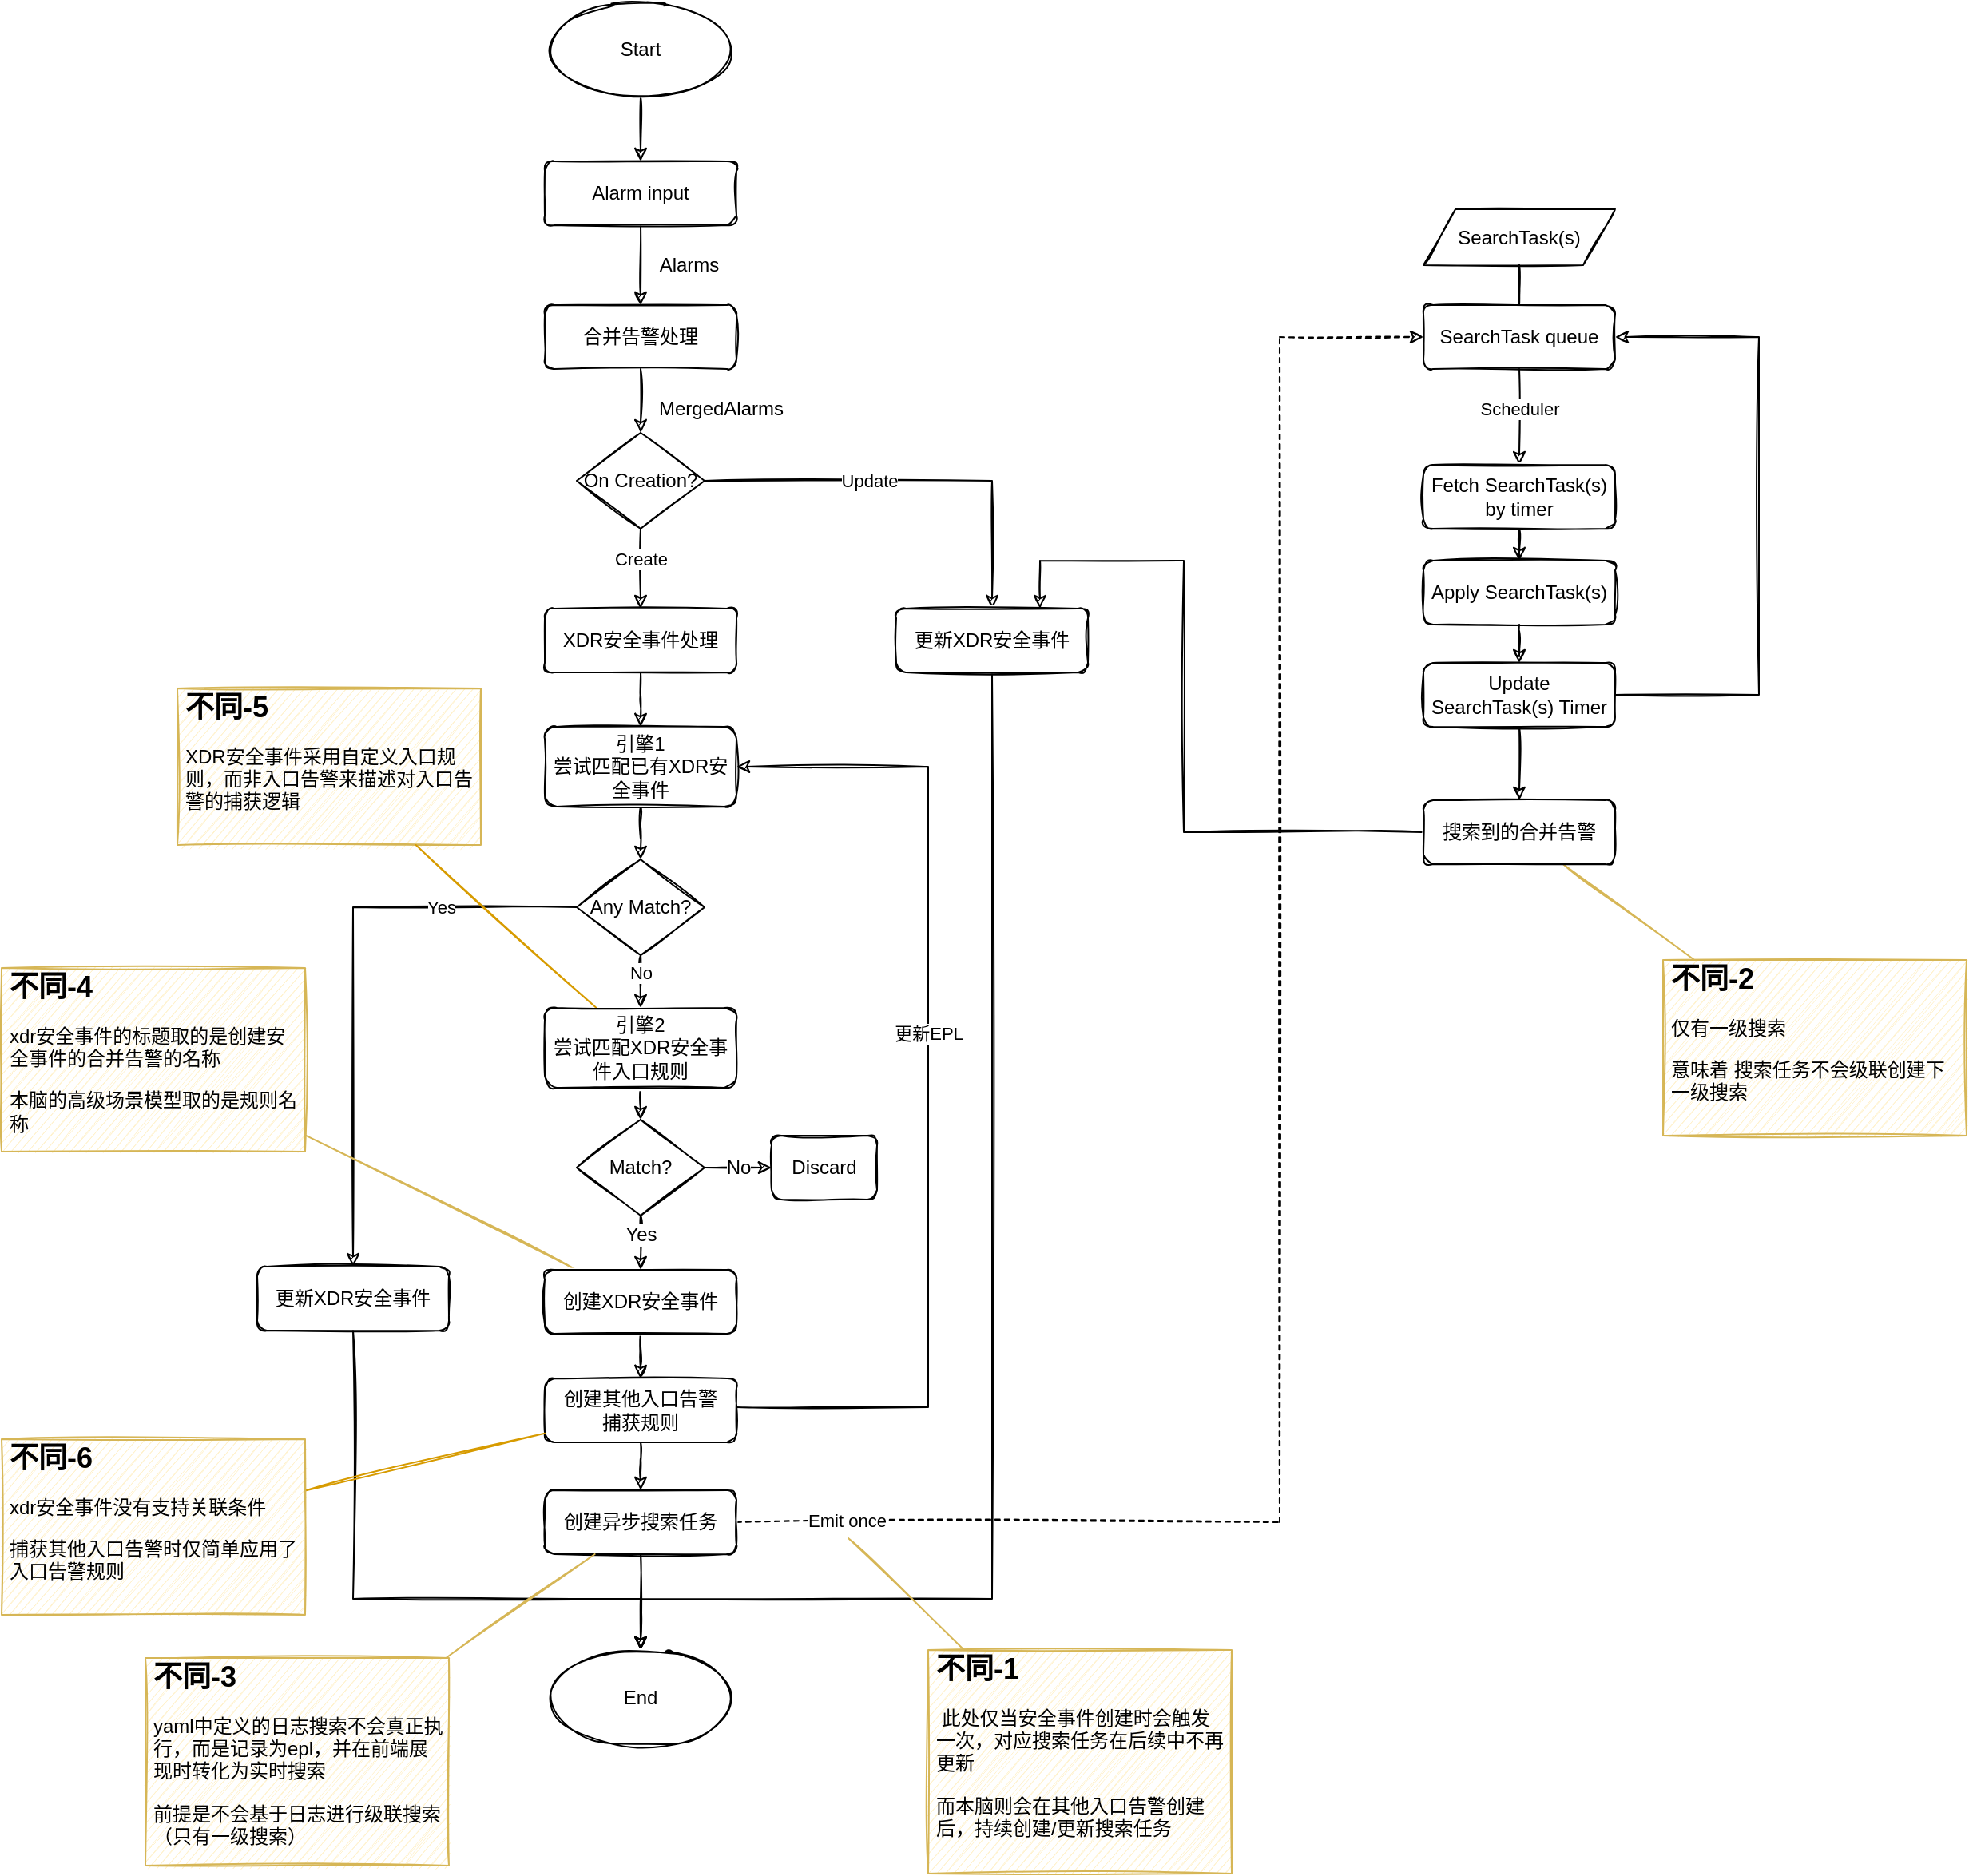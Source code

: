 <mxfile version="20.0.4" type="github">
  <diagram id="C5RBs43oDa-KdzZeNtuy" name="Page-1">
    <mxGraphModel dx="1818" dy="1694" grid="1" gridSize="10" guides="1" tooltips="1" connect="1" arrows="1" fold="1" page="1" pageScale="1" pageWidth="827" pageHeight="1169" math="0" shadow="0">
      <root>
        <mxCell id="WIyWlLk6GJQsqaUBKTNV-0" />
        <mxCell id="WIyWlLk6GJQsqaUBKTNV-1" parent="WIyWlLk6GJQsqaUBKTNV-0" />
        <mxCell id="JY7lylcE65taJHY3PQle-6" value="" style="edgeStyle=orthogonalEdgeStyle;rounded=0;orthogonalLoop=1;jettySize=auto;html=1;sketch=1;" edge="1" parent="WIyWlLk6GJQsqaUBKTNV-1" source="JY7lylcE65taJHY3PQle-4" target="JY7lylcE65taJHY3PQle-5">
          <mxGeometry relative="1" as="geometry" />
        </mxCell>
        <mxCell id="JY7lylcE65taJHY3PQle-4" value="Alarm input" style="rounded=1;whiteSpace=wrap;html=1;fontSize=12;glass=0;strokeWidth=1;shadow=0;sketch=1;" vertex="1" parent="WIyWlLk6GJQsqaUBKTNV-1">
          <mxGeometry x="310" y="80" width="120" height="40" as="geometry" />
        </mxCell>
        <mxCell id="JY7lylcE65taJHY3PQle-10" value="" style="edgeStyle=orthogonalEdgeStyle;rounded=0;orthogonalLoop=1;jettySize=auto;html=1;sketch=1;" edge="1" parent="WIyWlLk6GJQsqaUBKTNV-1" source="JY7lylcE65taJHY3PQle-5" target="JY7lylcE65taJHY3PQle-9">
          <mxGeometry relative="1" as="geometry" />
        </mxCell>
        <mxCell id="JY7lylcE65taJHY3PQle-5" value="合并告警处理" style="rounded=1;whiteSpace=wrap;html=1;fontSize=12;glass=0;strokeWidth=1;shadow=0;sketch=1;" vertex="1" parent="WIyWlLk6GJQsqaUBKTNV-1">
          <mxGeometry x="310" y="170" width="120" height="40" as="geometry" />
        </mxCell>
        <mxCell id="JY7lylcE65taJHY3PQle-7" value="Alarms" style="text;html=1;align=center;verticalAlign=middle;resizable=0;points=[];autosize=1;strokeColor=none;fillColor=none;sketch=1;" vertex="1" parent="WIyWlLk6GJQsqaUBKTNV-1">
          <mxGeometry x="370" y="130" width="60" height="30" as="geometry" />
        </mxCell>
        <mxCell id="JY7lylcE65taJHY3PQle-21" value="" style="edgeStyle=orthogonalEdgeStyle;rounded=0;orthogonalLoop=1;jettySize=auto;html=1;sketch=1;" edge="1" parent="WIyWlLk6GJQsqaUBKTNV-1" source="JY7lylcE65taJHY3PQle-8" target="JY7lylcE65taJHY3PQle-20">
          <mxGeometry relative="1" as="geometry" />
        </mxCell>
        <mxCell id="JY7lylcE65taJHY3PQle-8" value="XDR安全事件处理" style="rounded=1;whiteSpace=wrap;html=1;fontSize=12;glass=0;strokeWidth=1;shadow=0;sketch=1;" vertex="1" parent="WIyWlLk6GJQsqaUBKTNV-1">
          <mxGeometry x="310" y="360" width="120" height="40" as="geometry" />
        </mxCell>
        <mxCell id="JY7lylcE65taJHY3PQle-11" value="" style="edgeStyle=orthogonalEdgeStyle;rounded=0;orthogonalLoop=1;jettySize=auto;html=1;sketch=1;" edge="1" parent="WIyWlLk6GJQsqaUBKTNV-1" source="JY7lylcE65taJHY3PQle-9" target="JY7lylcE65taJHY3PQle-8">
          <mxGeometry relative="1" as="geometry" />
        </mxCell>
        <mxCell id="JY7lylcE65taJHY3PQle-19" value="Create" style="edgeLabel;html=1;align=center;verticalAlign=middle;resizable=0;points=[];sketch=1;" vertex="1" connectable="0" parent="JY7lylcE65taJHY3PQle-11">
          <mxGeometry x="-0.242" relative="1" as="geometry">
            <mxPoint as="offset" />
          </mxGeometry>
        </mxCell>
        <mxCell id="JY7lylcE65taJHY3PQle-14" style="edgeStyle=orthogonalEdgeStyle;rounded=0;orthogonalLoop=1;jettySize=auto;html=1;sketch=1;" edge="1" parent="WIyWlLk6GJQsqaUBKTNV-1" source="JY7lylcE65taJHY3PQle-9" target="JY7lylcE65taJHY3PQle-13">
          <mxGeometry relative="1" as="geometry" />
        </mxCell>
        <mxCell id="JY7lylcE65taJHY3PQle-17" value="Update" style="edgeLabel;html=1;align=center;verticalAlign=middle;resizable=0;points=[];sketch=1;" vertex="1" connectable="0" parent="JY7lylcE65taJHY3PQle-14">
          <mxGeometry x="0.116" y="-2" relative="1" as="geometry">
            <mxPoint x="-42" y="-2" as="offset" />
          </mxGeometry>
        </mxCell>
        <mxCell id="JY7lylcE65taJHY3PQle-9" value="On Creation?" style="rhombus;whiteSpace=wrap;html=1;sketch=1;" vertex="1" parent="WIyWlLk6GJQsqaUBKTNV-1">
          <mxGeometry x="330" y="250" width="80" height="60" as="geometry" />
        </mxCell>
        <mxCell id="JY7lylcE65taJHY3PQle-12" value="MergedAlarms" style="text;html=1;align=center;verticalAlign=middle;resizable=0;points=[];autosize=1;strokeColor=none;fillColor=none;sketch=1;" vertex="1" parent="WIyWlLk6GJQsqaUBKTNV-1">
          <mxGeometry x="370" y="220" width="100" height="30" as="geometry" />
        </mxCell>
        <mxCell id="JY7lylcE65taJHY3PQle-40" style="edgeStyle=orthogonalEdgeStyle;rounded=0;orthogonalLoop=1;jettySize=auto;html=1;sketch=1;" edge="1" parent="WIyWlLk6GJQsqaUBKTNV-1" source="JY7lylcE65taJHY3PQle-13" target="JY7lylcE65taJHY3PQle-35">
          <mxGeometry relative="1" as="geometry">
            <Array as="points">
              <mxPoint x="590" y="980" />
              <mxPoint x="370" y="980" />
            </Array>
          </mxGeometry>
        </mxCell>
        <mxCell id="JY7lylcE65taJHY3PQle-13" value="更新XDR安全事件" style="rounded=1;whiteSpace=wrap;html=1;fontSize=12;glass=0;strokeWidth=1;shadow=0;sketch=1;" vertex="1" parent="WIyWlLk6GJQsqaUBKTNV-1">
          <mxGeometry x="530" y="360" width="120" height="40" as="geometry" />
        </mxCell>
        <mxCell id="JY7lylcE65taJHY3PQle-23" value="" style="edgeStyle=orthogonalEdgeStyle;rounded=0;orthogonalLoop=1;jettySize=auto;html=1;sketch=1;" edge="1" parent="WIyWlLk6GJQsqaUBKTNV-1" source="JY7lylcE65taJHY3PQle-20" target="JY7lylcE65taJHY3PQle-22">
          <mxGeometry relative="1" as="geometry" />
        </mxCell>
        <mxCell id="JY7lylcE65taJHY3PQle-20" value="引擎1&lt;br&gt;尝试匹配已有XDR安全事件" style="rounded=1;whiteSpace=wrap;html=1;fontSize=12;glass=0;strokeWidth=1;shadow=0;sketch=1;" vertex="1" parent="WIyWlLk6GJQsqaUBKTNV-1">
          <mxGeometry x="310" y="434" width="120" height="50" as="geometry" />
        </mxCell>
        <mxCell id="JY7lylcE65taJHY3PQle-26" value="" style="edgeStyle=orthogonalEdgeStyle;rounded=0;orthogonalLoop=1;jettySize=auto;html=1;sketch=1;" edge="1" parent="WIyWlLk6GJQsqaUBKTNV-1" source="JY7lylcE65taJHY3PQle-22" target="JY7lylcE65taJHY3PQle-81">
          <mxGeometry relative="1" as="geometry">
            <Array as="points" />
          </mxGeometry>
        </mxCell>
        <mxCell id="JY7lylcE65taJHY3PQle-29" value="No" style="edgeLabel;html=1;align=center;verticalAlign=middle;resizable=0;points=[];sketch=1;" vertex="1" connectable="0" parent="JY7lylcE65taJHY3PQle-26">
          <mxGeometry x="-0.379" relative="1" as="geometry">
            <mxPoint y="-4" as="offset" />
          </mxGeometry>
        </mxCell>
        <mxCell id="JY7lylcE65taJHY3PQle-28" style="edgeStyle=orthogonalEdgeStyle;rounded=0;orthogonalLoop=1;jettySize=auto;html=1;sketch=1;" edge="1" parent="WIyWlLk6GJQsqaUBKTNV-1" source="JY7lylcE65taJHY3PQle-22" target="JY7lylcE65taJHY3PQle-27">
          <mxGeometry relative="1" as="geometry" />
        </mxCell>
        <mxCell id="JY7lylcE65taJHY3PQle-30" value="Yes" style="edgeLabel;html=1;align=center;verticalAlign=middle;resizable=0;points=[];sketch=1;" vertex="1" connectable="0" parent="JY7lylcE65taJHY3PQle-28">
          <mxGeometry x="-0.551" y="-2" relative="1" as="geometry">
            <mxPoint x="-3" y="2" as="offset" />
          </mxGeometry>
        </mxCell>
        <mxCell id="JY7lylcE65taJHY3PQle-22" value="Any Match?" style="rhombus;whiteSpace=wrap;html=1;sketch=1;" vertex="1" parent="WIyWlLk6GJQsqaUBKTNV-1">
          <mxGeometry x="330" y="517" width="80" height="60" as="geometry" />
        </mxCell>
        <mxCell id="JY7lylcE65taJHY3PQle-36" value="" style="edgeStyle=orthogonalEdgeStyle;rounded=0;orthogonalLoop=1;jettySize=auto;html=1;sketch=1;" edge="1" parent="WIyWlLk6GJQsqaUBKTNV-1" source="JY7lylcE65taJHY3PQle-25" target="JY7lylcE65taJHY3PQle-39">
          <mxGeometry relative="1" as="geometry" />
        </mxCell>
        <mxCell id="JY7lylcE65taJHY3PQle-72" style="rounded=0;sketch=1;orthogonalLoop=1;jettySize=auto;html=1;fontSize=12;endArrow=none;endFill=0;fillColor=#fff2cc;strokeColor=#d6b656;" edge="1" parent="WIyWlLk6GJQsqaUBKTNV-1" source="JY7lylcE65taJHY3PQle-25" target="JY7lylcE65taJHY3PQle-71">
          <mxGeometry relative="1" as="geometry" />
        </mxCell>
        <mxCell id="JY7lylcE65taJHY3PQle-25" value="创建XDR安全事件" style="rounded=1;whiteSpace=wrap;html=1;fontSize=12;glass=0;strokeWidth=1;shadow=0;sketch=1;" vertex="1" parent="WIyWlLk6GJQsqaUBKTNV-1">
          <mxGeometry x="310" y="774" width="120" height="40" as="geometry" />
        </mxCell>
        <mxCell id="JY7lylcE65taJHY3PQle-37" style="edgeStyle=orthogonalEdgeStyle;rounded=0;orthogonalLoop=1;jettySize=auto;html=1;entryX=0.5;entryY=0;entryDx=0;entryDy=0;sketch=1;" edge="1" parent="WIyWlLk6GJQsqaUBKTNV-1" source="JY7lylcE65taJHY3PQle-27" target="JY7lylcE65taJHY3PQle-35">
          <mxGeometry relative="1" as="geometry">
            <Array as="points">
              <mxPoint x="190" y="980" />
              <mxPoint x="370" y="980" />
            </Array>
          </mxGeometry>
        </mxCell>
        <mxCell id="JY7lylcE65taJHY3PQle-27" value="更新XDR安全事件" style="rounded=1;whiteSpace=wrap;html=1;fontSize=12;glass=0;strokeWidth=1;shadow=0;sketch=1;" vertex="1" parent="WIyWlLk6GJQsqaUBKTNV-1">
          <mxGeometry x="130" y="772" width="120" height="40" as="geometry" />
        </mxCell>
        <mxCell id="JY7lylcE65taJHY3PQle-38" value="" style="edgeStyle=orthogonalEdgeStyle;rounded=0;orthogonalLoop=1;jettySize=auto;html=1;sketch=1;" edge="1" parent="WIyWlLk6GJQsqaUBKTNV-1" source="JY7lylcE65taJHY3PQle-31" target="JY7lylcE65taJHY3PQle-35">
          <mxGeometry relative="1" as="geometry" />
        </mxCell>
        <mxCell id="JY7lylcE65taJHY3PQle-57" style="edgeStyle=orthogonalEdgeStyle;rounded=0;orthogonalLoop=1;jettySize=auto;html=1;dashed=1;entryX=0;entryY=0.5;entryDx=0;entryDy=0;sketch=1;" edge="1" parent="WIyWlLk6GJQsqaUBKTNV-1" source="JY7lylcE65taJHY3PQle-31" target="JY7lylcE65taJHY3PQle-44">
          <mxGeometry relative="1" as="geometry">
            <mxPoint x="820" y="269" as="targetPoint" />
            <Array as="points">
              <mxPoint x="770" y="932" />
              <mxPoint x="770" y="190" />
            </Array>
          </mxGeometry>
        </mxCell>
        <mxCell id="JY7lylcE65taJHY3PQle-66" value="Emit once" style="edgeLabel;html=1;align=center;verticalAlign=middle;resizable=0;points=[];" vertex="1" connectable="0" parent="JY7lylcE65taJHY3PQle-57">
          <mxGeometry x="-0.883" y="1" relative="1" as="geometry">
            <mxPoint as="offset" />
          </mxGeometry>
        </mxCell>
        <mxCell id="JY7lylcE65taJHY3PQle-31" value="创建异步搜索任务" style="rounded=1;whiteSpace=wrap;html=1;fontSize=12;glass=0;strokeWidth=1;shadow=0;sketch=1;" vertex="1" parent="WIyWlLk6GJQsqaUBKTNV-1">
          <mxGeometry x="310" y="912" width="120" height="40" as="geometry" />
        </mxCell>
        <mxCell id="JY7lylcE65taJHY3PQle-34" value="" style="edgeStyle=orthogonalEdgeStyle;rounded=0;orthogonalLoop=1;jettySize=auto;html=1;sketch=1;" edge="1" parent="WIyWlLk6GJQsqaUBKTNV-1" source="JY7lylcE65taJHY3PQle-32" target="JY7lylcE65taJHY3PQle-4">
          <mxGeometry relative="1" as="geometry" />
        </mxCell>
        <mxCell id="JY7lylcE65taJHY3PQle-32" value="Start" style="ellipse;whiteSpace=wrap;html=1;sketch=1;" vertex="1" parent="WIyWlLk6GJQsqaUBKTNV-1">
          <mxGeometry x="310" y="-20" width="120" height="60" as="geometry" />
        </mxCell>
        <mxCell id="JY7lylcE65taJHY3PQle-35" value="End" style="ellipse;whiteSpace=wrap;html=1;sketch=1;" vertex="1" parent="WIyWlLk6GJQsqaUBKTNV-1">
          <mxGeometry x="310" y="1012" width="120" height="60" as="geometry" />
        </mxCell>
        <mxCell id="JY7lylcE65taJHY3PQle-41" value="" style="edgeStyle=orthogonalEdgeStyle;rounded=0;orthogonalLoop=1;jettySize=auto;html=1;sketch=1;" edge="1" parent="WIyWlLk6GJQsqaUBKTNV-1" source="JY7lylcE65taJHY3PQle-39" target="JY7lylcE65taJHY3PQle-31">
          <mxGeometry relative="1" as="geometry" />
        </mxCell>
        <mxCell id="JY7lylcE65taJHY3PQle-42" style="edgeStyle=orthogonalEdgeStyle;rounded=0;orthogonalLoop=1;jettySize=auto;html=1;sketch=1;" edge="1" parent="WIyWlLk6GJQsqaUBKTNV-1" source="JY7lylcE65taJHY3PQle-39" target="JY7lylcE65taJHY3PQle-20">
          <mxGeometry relative="1" as="geometry">
            <Array as="points">
              <mxPoint x="550" y="860" />
              <mxPoint x="550" y="459" />
            </Array>
          </mxGeometry>
        </mxCell>
        <mxCell id="JY7lylcE65taJHY3PQle-43" value="更新EPL" style="edgeLabel;html=1;align=center;verticalAlign=middle;resizable=0;points=[];sketch=1;" vertex="1" connectable="0" parent="JY7lylcE65taJHY3PQle-42">
          <mxGeometry x="0.288" y="3" relative="1" as="geometry">
            <mxPoint x="3" y="59" as="offset" />
          </mxGeometry>
        </mxCell>
        <mxCell id="JY7lylcE65taJHY3PQle-39" value="创建其他入口告警&lt;br&gt;捕获规则" style="rounded=1;whiteSpace=wrap;html=1;fontSize=12;glass=0;strokeWidth=1;shadow=0;sketch=1;" vertex="1" parent="WIyWlLk6GJQsqaUBKTNV-1">
          <mxGeometry x="310" y="842" width="120" height="40" as="geometry" />
        </mxCell>
        <mxCell id="JY7lylcE65taJHY3PQle-49" value="" style="edgeStyle=orthogonalEdgeStyle;rounded=0;orthogonalLoop=1;jettySize=auto;html=1;sketch=1;" edge="1" parent="WIyWlLk6GJQsqaUBKTNV-1" source="JY7lylcE65taJHY3PQle-44" target="JY7lylcE65taJHY3PQle-60">
          <mxGeometry relative="1" as="geometry">
            <mxPoint x="920" y="260" as="targetPoint" />
          </mxGeometry>
        </mxCell>
        <mxCell id="JY7lylcE65taJHY3PQle-65" value="Scheduler" style="edgeLabel;html=1;align=center;verticalAlign=middle;resizable=0;points=[];" vertex="1" connectable="0" parent="JY7lylcE65taJHY3PQle-49">
          <mxGeometry x="-0.765" y="1" relative="1" as="geometry">
            <mxPoint x="-1" y="18" as="offset" />
          </mxGeometry>
        </mxCell>
        <mxCell id="JY7lylcE65taJHY3PQle-64" value="" style="edgeStyle=orthogonalEdgeStyle;rounded=0;sketch=1;orthogonalLoop=1;jettySize=auto;html=1;endArrow=none;endFill=0;" edge="1" parent="WIyWlLk6GJQsqaUBKTNV-1" source="JY7lylcE65taJHY3PQle-44" target="JY7lylcE65taJHY3PQle-58">
          <mxGeometry relative="1" as="geometry" />
        </mxCell>
        <mxCell id="JY7lylcE65taJHY3PQle-44" value="SearchTask queue" style="rounded=1;whiteSpace=wrap;html=1;fontSize=12;glass=0;strokeWidth=1;shadow=0;sketch=1;" vertex="1" parent="WIyWlLk6GJQsqaUBKTNV-1">
          <mxGeometry x="860" y="170" width="120" height="40" as="geometry" />
        </mxCell>
        <mxCell id="JY7lylcE65taJHY3PQle-51" value="" style="edgeStyle=orthogonalEdgeStyle;rounded=0;orthogonalLoop=1;jettySize=auto;html=1;sketch=1;" edge="1" parent="WIyWlLk6GJQsqaUBKTNV-1" source="JY7lylcE65taJHY3PQle-60" target="JY7lylcE65taJHY3PQle-50">
          <mxGeometry relative="1" as="geometry">
            <mxPoint x="920" y="335" as="sourcePoint" />
          </mxGeometry>
        </mxCell>
        <mxCell id="JY7lylcE65taJHY3PQle-54" value="" style="edgeStyle=orthogonalEdgeStyle;rounded=0;orthogonalLoop=1;jettySize=auto;html=1;sketch=1;" edge="1" parent="WIyWlLk6GJQsqaUBKTNV-1" source="JY7lylcE65taJHY3PQle-50" target="JY7lylcE65taJHY3PQle-53">
          <mxGeometry relative="1" as="geometry" />
        </mxCell>
        <mxCell id="JY7lylcE65taJHY3PQle-50" value="Apply SearchTask(s)" style="rounded=1;whiteSpace=wrap;html=1;fontSize=12;glass=0;strokeWidth=1;shadow=0;sketch=1;" vertex="1" parent="WIyWlLk6GJQsqaUBKTNV-1">
          <mxGeometry x="860" y="330" width="120" height="40" as="geometry" />
        </mxCell>
        <mxCell id="JY7lylcE65taJHY3PQle-56" style="edgeStyle=orthogonalEdgeStyle;rounded=0;orthogonalLoop=1;jettySize=auto;html=1;entryX=1;entryY=0.5;entryDx=0;entryDy=0;exitX=1;exitY=0.5;exitDx=0;exitDy=0;sketch=1;" edge="1" parent="WIyWlLk6GJQsqaUBKTNV-1" source="JY7lylcE65taJHY3PQle-53" target="JY7lylcE65taJHY3PQle-44">
          <mxGeometry relative="1" as="geometry">
            <Array as="points">
              <mxPoint x="1070" y="414" />
              <mxPoint x="1070" y="190" />
            </Array>
          </mxGeometry>
        </mxCell>
        <mxCell id="JY7lylcE65taJHY3PQle-62" value="" style="edgeStyle=orthogonalEdgeStyle;rounded=0;orthogonalLoop=1;jettySize=auto;html=1;sketch=1;" edge="1" parent="WIyWlLk6GJQsqaUBKTNV-1" source="JY7lylcE65taJHY3PQle-53" target="JY7lylcE65taJHY3PQle-61">
          <mxGeometry relative="1" as="geometry" />
        </mxCell>
        <mxCell id="JY7lylcE65taJHY3PQle-53" value="Update &lt;br&gt;SearchTask(s) Timer" style="rounded=1;whiteSpace=wrap;html=1;fontSize=12;glass=0;strokeWidth=1;shadow=0;sketch=1;" vertex="1" parent="WIyWlLk6GJQsqaUBKTNV-1">
          <mxGeometry x="860" y="394" width="120" height="40" as="geometry" />
        </mxCell>
        <mxCell id="JY7lylcE65taJHY3PQle-76" value="" style="edgeStyle=none;rounded=0;sketch=1;orthogonalLoop=1;jettySize=auto;html=1;fontSize=12;endArrow=none;endFill=0;" edge="1" parent="WIyWlLk6GJQsqaUBKTNV-1" source="JY7lylcE65taJHY3PQle-58" target="JY7lylcE65taJHY3PQle-44">
          <mxGeometry relative="1" as="geometry" />
        </mxCell>
        <mxCell id="JY7lylcE65taJHY3PQle-58" value="SearchTask(s)" style="shape=parallelogram;perimeter=parallelogramPerimeter;whiteSpace=wrap;html=1;fixedSize=1;sketch=1;" vertex="1" parent="WIyWlLk6GJQsqaUBKTNV-1">
          <mxGeometry x="860" y="110" width="120" height="35" as="geometry" />
        </mxCell>
        <mxCell id="JY7lylcE65taJHY3PQle-60" value="Fetch SearchTask(s) by timer" style="rounded=1;whiteSpace=wrap;html=1;fontSize=12;glass=0;strokeWidth=1;shadow=0;sketch=1;" vertex="1" parent="WIyWlLk6GJQsqaUBKTNV-1">
          <mxGeometry x="860" y="270" width="120" height="40" as="geometry" />
        </mxCell>
        <mxCell id="JY7lylcE65taJHY3PQle-63" style="edgeStyle=orthogonalEdgeStyle;rounded=0;orthogonalLoop=1;jettySize=auto;html=1;entryX=0.75;entryY=0;entryDx=0;entryDy=0;exitX=0;exitY=0.5;exitDx=0;exitDy=0;sketch=1;" edge="1" parent="WIyWlLk6GJQsqaUBKTNV-1" source="JY7lylcE65taJHY3PQle-61" target="JY7lylcE65taJHY3PQle-13">
          <mxGeometry relative="1" as="geometry">
            <mxPoint x="870" y="440" as="sourcePoint" />
            <Array as="points">
              <mxPoint x="710" y="500" />
              <mxPoint x="710" y="330" />
              <mxPoint x="620" y="330" />
            </Array>
          </mxGeometry>
        </mxCell>
        <mxCell id="JY7lylcE65taJHY3PQle-74" style="edgeStyle=none;rounded=0;sketch=1;orthogonalLoop=1;jettySize=auto;html=1;fontSize=12;endArrow=none;endFill=0;fillColor=#fff2cc;strokeColor=#d6b656;" edge="1" parent="WIyWlLk6GJQsqaUBKTNV-1" source="JY7lylcE65taJHY3PQle-61" target="JY7lylcE65taJHY3PQle-69">
          <mxGeometry relative="1" as="geometry" />
        </mxCell>
        <mxCell id="JY7lylcE65taJHY3PQle-61" value="搜索到的合并告警" style="rounded=1;whiteSpace=wrap;html=1;fontSize=12;glass=0;strokeWidth=1;shadow=0;sketch=1;" vertex="1" parent="WIyWlLk6GJQsqaUBKTNV-1">
          <mxGeometry x="860" y="480" width="120" height="40" as="geometry" />
        </mxCell>
        <mxCell id="JY7lylcE65taJHY3PQle-67" value="&lt;h1 style=&quot;font-size: 18px;&quot;&gt;&lt;font style=&quot;font-size: 18px;&quot;&gt;不同-1&lt;/font&gt;&lt;/h1&gt;&lt;p style=&quot;&quot;&gt;&amp;nbsp;此处仅当安全事件创建时会触发一次，对应搜索任务在后续中不再更新&lt;/p&gt;&lt;p style=&quot;&quot;&gt;而本脑则会在其他入口告警创建后，持续创建/更新搜索任务&lt;/p&gt;" style="text;html=1;strokeColor=#d6b656;fillColor=#fff2cc;spacing=5;spacingTop=-20;whiteSpace=wrap;overflow=hidden;rounded=0;sketch=1;" vertex="1" parent="WIyWlLk6GJQsqaUBKTNV-1">
          <mxGeometry x="550" y="1012" width="190" height="140" as="geometry" />
        </mxCell>
        <mxCell id="JY7lylcE65taJHY3PQle-69" value="&lt;h1 style=&quot;font-size: 18px;&quot;&gt;&lt;font style=&quot;font-size: 18px;&quot;&gt;不同-2&lt;/font&gt;&lt;/h1&gt;&lt;p style=&quot;&quot;&gt;仅有一级搜索&lt;/p&gt;&lt;p style=&quot;&quot;&gt;意味着 搜索任务不会级联创建下一级搜索&lt;/p&gt;" style="text;html=1;strokeColor=#d6b656;fillColor=#fff2cc;spacing=5;spacingTop=-20;whiteSpace=wrap;overflow=hidden;rounded=0;sketch=1;" vertex="1" parent="WIyWlLk6GJQsqaUBKTNV-1">
          <mxGeometry x="1010" y="580" width="190" height="110" as="geometry" />
        </mxCell>
        <mxCell id="JY7lylcE65taJHY3PQle-70" value="&lt;h1 style=&quot;font-size: 18px;&quot;&gt;&lt;font style=&quot;font-size: 18px;&quot;&gt;不同-3&lt;/font&gt;&lt;/h1&gt;&lt;p style=&quot;&quot;&gt;yaml中定义的日志搜索不会真正执行，而是记录为epl，并在前端展现时转化为实时搜索&lt;/p&gt;&lt;p style=&quot;&quot;&gt;前提是不会基于日志进行级联搜索（只有一级搜索）&lt;/p&gt;" style="text;html=1;strokeColor=#d6b656;fillColor=#fff2cc;spacing=5;spacingTop=-20;whiteSpace=wrap;overflow=hidden;rounded=0;sketch=1;" vertex="1" parent="WIyWlLk6GJQsqaUBKTNV-1">
          <mxGeometry x="60" y="1017" width="190" height="130" as="geometry" />
        </mxCell>
        <mxCell id="JY7lylcE65taJHY3PQle-71" value="&lt;h1 style=&quot;font-size: 18px;&quot;&gt;&lt;font style=&quot;font-size: 18px;&quot;&gt;不同-4&lt;/font&gt;&lt;/h1&gt;&lt;p style=&quot;&quot;&gt;xdr安全事件的标题取的是创建安全事件的合并告警的名称&lt;/p&gt;&lt;p style=&quot;&quot;&gt;本脑的高级场景模型取的是规则名称&lt;/p&gt;" style="text;html=1;strokeColor=#d6b656;fillColor=#fff2cc;spacing=5;spacingTop=-20;whiteSpace=wrap;overflow=hidden;rounded=0;sketch=1;" vertex="1" parent="WIyWlLk6GJQsqaUBKTNV-1">
          <mxGeometry x="-30" y="585" width="190" height="115" as="geometry" />
        </mxCell>
        <mxCell id="JY7lylcE65taJHY3PQle-73" style="rounded=0;sketch=1;orthogonalLoop=1;jettySize=auto;html=1;fontSize=12;endArrow=none;endFill=0;fillColor=#fff2cc;strokeColor=#d6b656;" edge="1" parent="WIyWlLk6GJQsqaUBKTNV-1" target="JY7lylcE65taJHY3PQle-67">
          <mxGeometry relative="1" as="geometry">
            <mxPoint x="500" y="942" as="sourcePoint" />
            <mxPoint x="295" y="697.0" as="targetPoint" />
          </mxGeometry>
        </mxCell>
        <mxCell id="JY7lylcE65taJHY3PQle-75" style="rounded=0;sketch=1;orthogonalLoop=1;jettySize=auto;html=1;fontSize=12;endArrow=none;endFill=0;fillColor=#fff2cc;strokeColor=#d6b656;" edge="1" parent="WIyWlLk6GJQsqaUBKTNV-1" source="JY7lylcE65taJHY3PQle-31" target="JY7lylcE65taJHY3PQle-70">
          <mxGeometry relative="1" as="geometry">
            <mxPoint x="440" y="962" as="sourcePoint" />
            <mxPoint x="240" y="1018.667" as="targetPoint" />
          </mxGeometry>
        </mxCell>
        <mxCell id="JY7lylcE65taJHY3PQle-80" value="&lt;h1 style=&quot;font-size: 18px;&quot;&gt;&lt;font style=&quot;font-size: 18px;&quot;&gt;不同-5&lt;/font&gt;&lt;/h1&gt;&lt;p style=&quot;&quot;&gt;XDR安全事件采用自定义入口规则，而非入口告警来描述对入口告警的捕获逻辑&lt;/p&gt;" style="text;html=1;strokeColor=#d6b656;fillColor=#fff2cc;spacing=5;spacingTop=-20;whiteSpace=wrap;overflow=hidden;rounded=0;sketch=1;" vertex="1" parent="WIyWlLk6GJQsqaUBKTNV-1">
          <mxGeometry x="80" y="410" width="190" height="98" as="geometry" />
        </mxCell>
        <mxCell id="JY7lylcE65taJHY3PQle-85" value="" style="edgeStyle=none;rounded=0;sketch=1;orthogonalLoop=1;jettySize=auto;html=1;fontSize=12;endArrow=classic;endFill=1;" edge="1" parent="WIyWlLk6GJQsqaUBKTNV-1" source="JY7lylcE65taJHY3PQle-81" target="JY7lylcE65taJHY3PQle-84">
          <mxGeometry relative="1" as="geometry" />
        </mxCell>
        <mxCell id="JY7lylcE65taJHY3PQle-91" style="edgeStyle=none;rounded=0;sketch=1;orthogonalLoop=1;jettySize=auto;html=1;fontSize=12;endArrow=none;endFill=0;fillColor=#ffe6cc;strokeColor=#d79b00;" edge="1" parent="WIyWlLk6GJQsqaUBKTNV-1" source="JY7lylcE65taJHY3PQle-81" target="JY7lylcE65taJHY3PQle-80">
          <mxGeometry relative="1" as="geometry" />
        </mxCell>
        <mxCell id="JY7lylcE65taJHY3PQle-81" value="引擎2&lt;br&gt;尝试匹配XDR安全事件入口规则" style="rounded=1;whiteSpace=wrap;html=1;fontSize=12;glass=0;strokeWidth=1;shadow=0;sketch=1;" vertex="1" parent="WIyWlLk6GJQsqaUBKTNV-1">
          <mxGeometry x="310" y="610" width="120" height="50" as="geometry" />
        </mxCell>
        <mxCell id="JY7lylcE65taJHY3PQle-86" value="" style="edgeStyle=none;rounded=0;sketch=1;orthogonalLoop=1;jettySize=auto;html=1;fontSize=12;endArrow=classic;endFill=1;" edge="1" parent="WIyWlLk6GJQsqaUBKTNV-1" source="JY7lylcE65taJHY3PQle-84" target="JY7lylcE65taJHY3PQle-25">
          <mxGeometry relative="1" as="geometry" />
        </mxCell>
        <mxCell id="JY7lylcE65taJHY3PQle-87" value="Yes" style="edgeLabel;html=1;align=center;verticalAlign=middle;resizable=0;points=[];fontSize=12;" vertex="1" connectable="0" parent="JY7lylcE65taJHY3PQle-86">
          <mxGeometry x="-0.522" y="-2" relative="1" as="geometry">
            <mxPoint x="2" y="4" as="offset" />
          </mxGeometry>
        </mxCell>
        <mxCell id="JY7lylcE65taJHY3PQle-89" value="" style="edgeStyle=none;rounded=0;sketch=1;orthogonalLoop=1;jettySize=auto;html=1;fontSize=12;endArrow=classic;endFill=1;" edge="1" parent="WIyWlLk6GJQsqaUBKTNV-1" source="JY7lylcE65taJHY3PQle-84" target="JY7lylcE65taJHY3PQle-88">
          <mxGeometry relative="1" as="geometry" />
        </mxCell>
        <mxCell id="JY7lylcE65taJHY3PQle-90" value="No" style="edgeLabel;html=1;align=center;verticalAlign=middle;resizable=0;points=[];fontSize=12;" vertex="1" connectable="0" parent="JY7lylcE65taJHY3PQle-89">
          <mxGeometry x="-0.435" y="1" relative="1" as="geometry">
            <mxPoint x="9" y="1" as="offset" />
          </mxGeometry>
        </mxCell>
        <mxCell id="JY7lylcE65taJHY3PQle-84" value="Match?" style="rhombus;whiteSpace=wrap;html=1;sketch=1;" vertex="1" parent="WIyWlLk6GJQsqaUBKTNV-1">
          <mxGeometry x="330" y="680" width="80" height="60" as="geometry" />
        </mxCell>
        <mxCell id="JY7lylcE65taJHY3PQle-88" value="Discard" style="rounded=1;whiteSpace=wrap;html=1;fontSize=12;glass=0;strokeWidth=1;shadow=0;sketch=1;" vertex="1" parent="WIyWlLk6GJQsqaUBKTNV-1">
          <mxGeometry x="452" y="690" width="66" height="40" as="geometry" />
        </mxCell>
        <mxCell id="JY7lylcE65taJHY3PQle-93" style="edgeStyle=none;rounded=0;sketch=1;orthogonalLoop=1;jettySize=auto;html=1;fontSize=12;endArrow=none;endFill=0;fillColor=#ffe6cc;strokeColor=#d79b00;" edge="1" parent="WIyWlLk6GJQsqaUBKTNV-1" source="JY7lylcE65taJHY3PQle-92" target="JY7lylcE65taJHY3PQle-39">
          <mxGeometry relative="1" as="geometry" />
        </mxCell>
        <mxCell id="JY7lylcE65taJHY3PQle-92" value="&lt;h1 style=&quot;font-size: 18px;&quot;&gt;&lt;font style=&quot;font-size: 18px;&quot;&gt;不同-6&lt;/font&gt;&lt;/h1&gt;&lt;p style=&quot;&quot;&gt;xdr安全事件没有支持关联条件&lt;/p&gt;&lt;p style=&quot;&quot;&gt;捕获其他入口告警时仅简单应用了入口告警规则&lt;/p&gt;" style="text;html=1;strokeColor=#d6b656;fillColor=#fff2cc;spacing=5;spacingTop=-20;whiteSpace=wrap;overflow=hidden;rounded=0;sketch=1;" vertex="1" parent="WIyWlLk6GJQsqaUBKTNV-1">
          <mxGeometry x="-30" y="880" width="190" height="110" as="geometry" />
        </mxCell>
      </root>
    </mxGraphModel>
  </diagram>
</mxfile>
